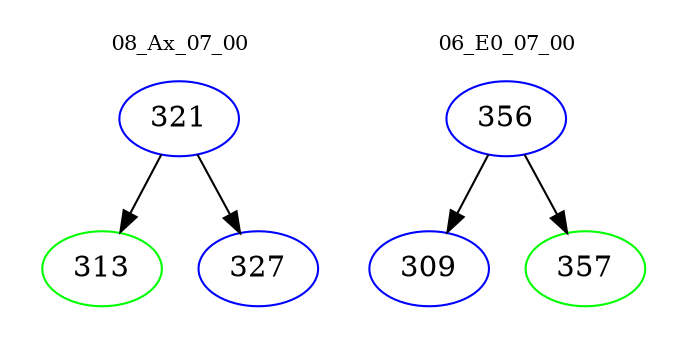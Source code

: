 digraph{
subgraph cluster_0 {
color = white
label = "08_Ax_07_00";
fontsize=10;
T0_321 [label="321", color="blue"]
T0_321 -> T0_313 [color="black"]
T0_313 [label="313", color="green"]
T0_321 -> T0_327 [color="black"]
T0_327 [label="327", color="blue"]
}
subgraph cluster_1 {
color = white
label = "06_E0_07_00";
fontsize=10;
T1_356 [label="356", color="blue"]
T1_356 -> T1_309 [color="black"]
T1_309 [label="309", color="blue"]
T1_356 -> T1_357 [color="black"]
T1_357 [label="357", color="green"]
}
}

